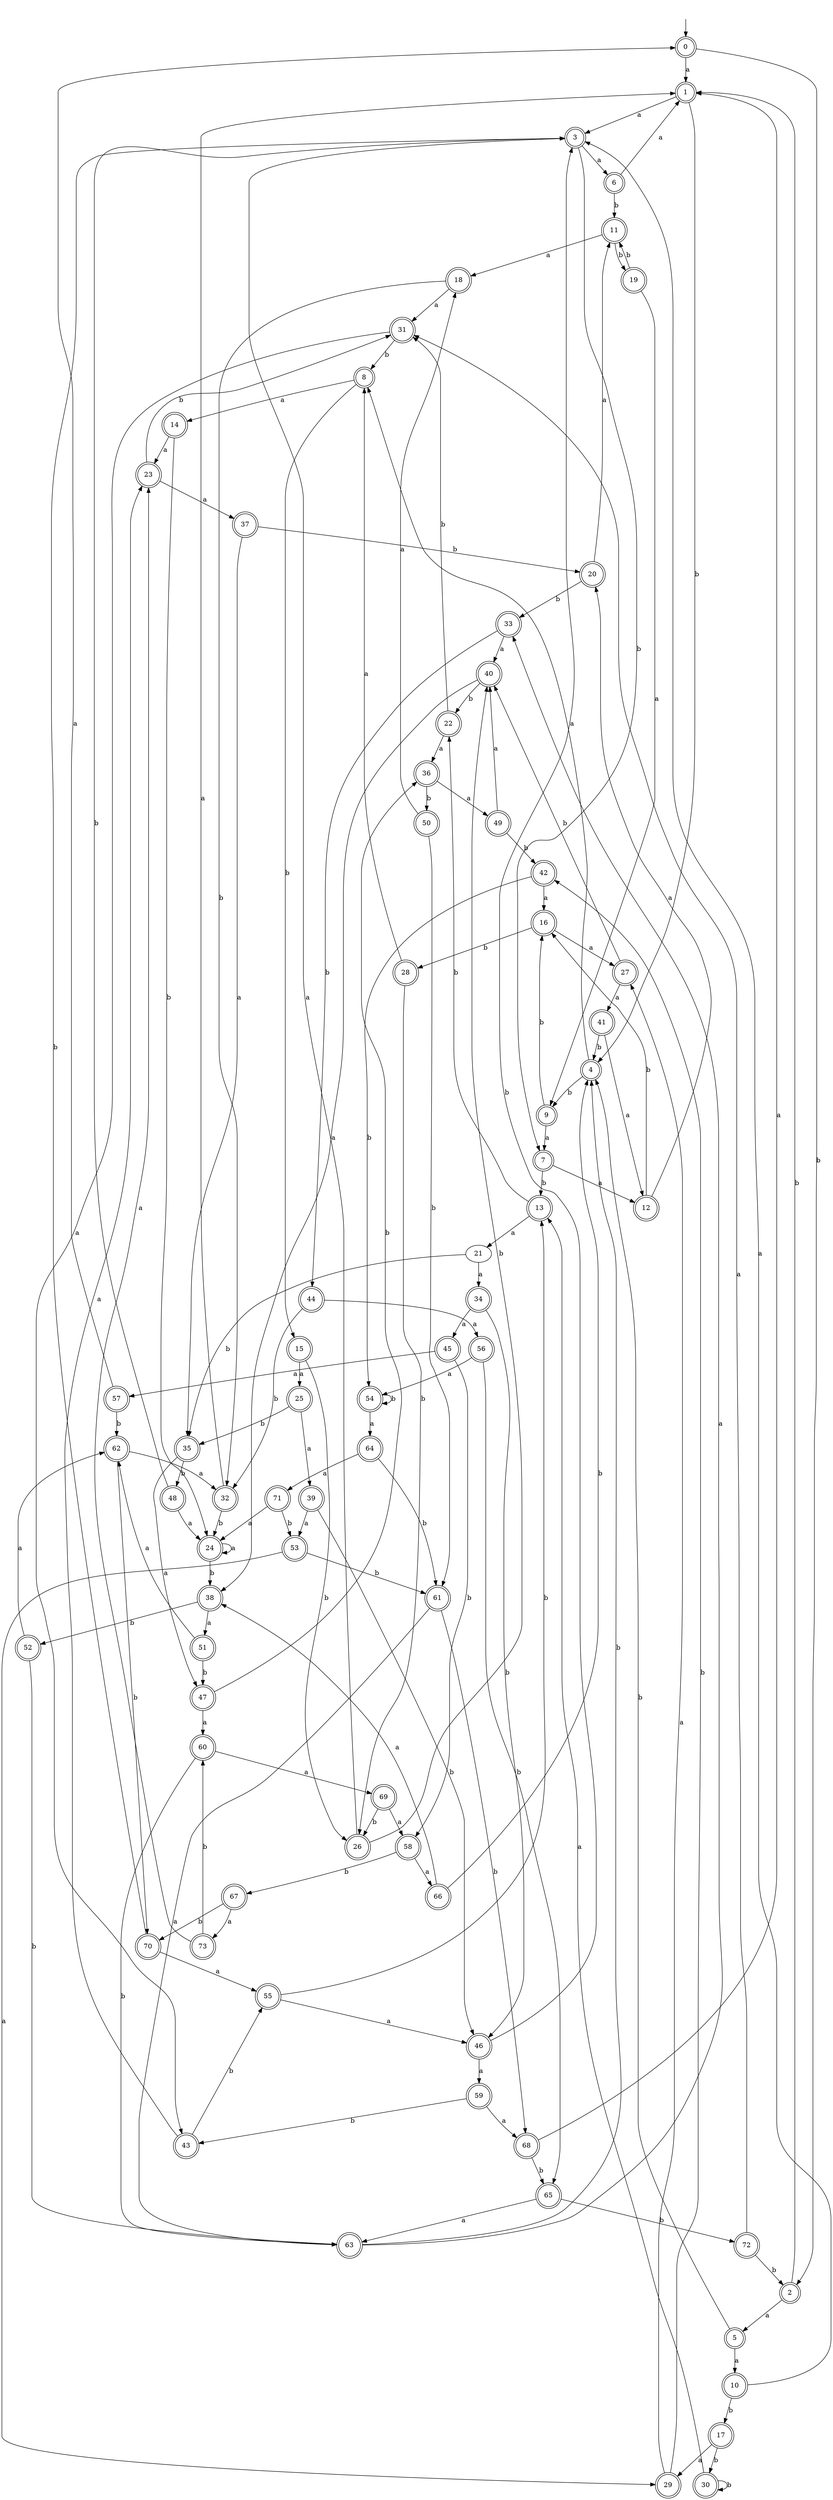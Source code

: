 digraph RandomDFA {
  __start0 [label="", shape=none];
  __start0 -> 0 [label=""];
  0 [shape=circle] [shape=doublecircle]
  0 -> 1 [label="a"]
  0 -> 2 [label="b"]
  1 [shape=doublecircle]
  1 -> 3 [label="a"]
  1 -> 4 [label="b"]
  2 [shape=doublecircle]
  2 -> 5 [label="a"]
  2 -> 1 [label="b"]
  3 [shape=doublecircle]
  3 -> 6 [label="a"]
  3 -> 7 [label="b"]
  4 [shape=doublecircle]
  4 -> 8 [label="a"]
  4 -> 9 [label="b"]
  5 [shape=doublecircle]
  5 -> 10 [label="a"]
  5 -> 4 [label="b"]
  6 [shape=doublecircle]
  6 -> 1 [label="a"]
  6 -> 11 [label="b"]
  7 [shape=doublecircle]
  7 -> 12 [label="a"]
  7 -> 13 [label="b"]
  8 [shape=doublecircle]
  8 -> 14 [label="a"]
  8 -> 15 [label="b"]
  9 [shape=doublecircle]
  9 -> 7 [label="a"]
  9 -> 16 [label="b"]
  10 [shape=doublecircle]
  10 -> 3 [label="a"]
  10 -> 17 [label="b"]
  11 [shape=doublecircle]
  11 -> 18 [label="a"]
  11 -> 19 [label="b"]
  12 [shape=doublecircle]
  12 -> 20 [label="a"]
  12 -> 16 [label="b"]
  13 [shape=doublecircle]
  13 -> 21 [label="a"]
  13 -> 22 [label="b"]
  14 [shape=doublecircle]
  14 -> 23 [label="a"]
  14 -> 24 [label="b"]
  15 [shape=doublecircle]
  15 -> 25 [label="a"]
  15 -> 26 [label="b"]
  16 [shape=doublecircle]
  16 -> 27 [label="a"]
  16 -> 28 [label="b"]
  17 [shape=doublecircle]
  17 -> 29 [label="a"]
  17 -> 30 [label="b"]
  18 [shape=doublecircle]
  18 -> 31 [label="a"]
  18 -> 32 [label="b"]
  19 [shape=doublecircle]
  19 -> 9 [label="a"]
  19 -> 11 [label="b"]
  20 [shape=doublecircle]
  20 -> 11 [label="a"]
  20 -> 33 [label="b"]
  21
  21 -> 34 [label="a"]
  21 -> 35 [label="b"]
  22 [shape=doublecircle]
  22 -> 36 [label="a"]
  22 -> 31 [label="b"]
  23 [shape=doublecircle]
  23 -> 37 [label="a"]
  23 -> 31 [label="b"]
  24 [shape=doublecircle]
  24 -> 24 [label="a"]
  24 -> 38 [label="b"]
  25 [shape=doublecircle]
  25 -> 39 [label="a"]
  25 -> 35 [label="b"]
  26 [shape=doublecircle]
  26 -> 3 [label="a"]
  26 -> 40 [label="b"]
  27 [shape=doublecircle]
  27 -> 41 [label="a"]
  27 -> 40 [label="b"]
  28 [shape=doublecircle]
  28 -> 8 [label="a"]
  28 -> 26 [label="b"]
  29 [shape=doublecircle]
  29 -> 27 [label="a"]
  29 -> 42 [label="b"]
  30 [shape=doublecircle]
  30 -> 13 [label="a"]
  30 -> 30 [label="b"]
  31 [shape=doublecircle]
  31 -> 43 [label="a"]
  31 -> 8 [label="b"]
  32 [shape=doublecircle]
  32 -> 1 [label="a"]
  32 -> 24 [label="b"]
  33 [shape=doublecircle]
  33 -> 40 [label="a"]
  33 -> 44 [label="b"]
  34 [shape=doublecircle]
  34 -> 45 [label="a"]
  34 -> 46 [label="b"]
  35 [shape=doublecircle]
  35 -> 47 [label="a"]
  35 -> 48 [label="b"]
  36 [shape=doublecircle]
  36 -> 49 [label="a"]
  36 -> 50 [label="b"]
  37 [shape=doublecircle]
  37 -> 35 [label="a"]
  37 -> 20 [label="b"]
  38 [shape=doublecircle]
  38 -> 51 [label="a"]
  38 -> 52 [label="b"]
  39 [shape=doublecircle]
  39 -> 53 [label="a"]
  39 -> 46 [label="b"]
  40 [shape=doublecircle]
  40 -> 38 [label="a"]
  40 -> 22 [label="b"]
  41 [shape=doublecircle]
  41 -> 12 [label="a"]
  41 -> 4 [label="b"]
  42 [shape=doublecircle]
  42 -> 16 [label="a"]
  42 -> 54 [label="b"]
  43 [shape=doublecircle]
  43 -> 23 [label="a"]
  43 -> 55 [label="b"]
  44 [shape=doublecircle]
  44 -> 56 [label="a"]
  44 -> 32 [label="b"]
  45 [shape=doublecircle]
  45 -> 57 [label="a"]
  45 -> 58 [label="b"]
  46 [shape=doublecircle]
  46 -> 59 [label="a"]
  46 -> 3 [label="b"]
  47 [shape=doublecircle]
  47 -> 60 [label="a"]
  47 -> 36 [label="b"]
  48 [shape=doublecircle]
  48 -> 24 [label="a"]
  48 -> 3 [label="b"]
  49 [shape=doublecircle]
  49 -> 40 [label="a"]
  49 -> 42 [label="b"]
  50 [shape=doublecircle]
  50 -> 18 [label="a"]
  50 -> 61 [label="b"]
  51 [shape=doublecircle]
  51 -> 62 [label="a"]
  51 -> 47 [label="b"]
  52 [shape=doublecircle]
  52 -> 62 [label="a"]
  52 -> 63 [label="b"]
  53 [shape=doublecircle]
  53 -> 29 [label="a"]
  53 -> 61 [label="b"]
  54 [shape=doublecircle]
  54 -> 64 [label="a"]
  54 -> 54 [label="b"]
  55 [shape=doublecircle]
  55 -> 46 [label="a"]
  55 -> 13 [label="b"]
  56 [shape=doublecircle]
  56 -> 54 [label="a"]
  56 -> 65 [label="b"]
  57 [shape=doublecircle]
  57 -> 0 [label="a"]
  57 -> 62 [label="b"]
  58 [shape=doublecircle]
  58 -> 66 [label="a"]
  58 -> 67 [label="b"]
  59 [shape=doublecircle]
  59 -> 68 [label="a"]
  59 -> 43 [label="b"]
  60 [shape=doublecircle]
  60 -> 69 [label="a"]
  60 -> 63 [label="b"]
  61 [shape=doublecircle]
  61 -> 63 [label="a"]
  61 -> 68 [label="b"]
  62 [shape=doublecircle]
  62 -> 32 [label="a"]
  62 -> 70 [label="b"]
  63 [shape=doublecircle]
  63 -> 33 [label="a"]
  63 -> 4 [label="b"]
  64 [shape=doublecircle]
  64 -> 71 [label="a"]
  64 -> 61 [label="b"]
  65 [shape=doublecircle]
  65 -> 63 [label="a"]
  65 -> 72 [label="b"]
  66 [shape=doublecircle]
  66 -> 38 [label="a"]
  66 -> 4 [label="b"]
  67 [shape=doublecircle]
  67 -> 73 [label="a"]
  67 -> 70 [label="b"]
  68 [shape=doublecircle]
  68 -> 1 [label="a"]
  68 -> 65 [label="b"]
  69 [shape=doublecircle]
  69 -> 58 [label="a"]
  69 -> 26 [label="b"]
  70 [shape=doublecircle]
  70 -> 55 [label="a"]
  70 -> 3 [label="b"]
  71 [shape=doublecircle]
  71 -> 24 [label="a"]
  71 -> 53 [label="b"]
  72 [shape=doublecircle]
  72 -> 31 [label="a"]
  72 -> 2 [label="b"]
  73 [shape=doublecircle]
  73 -> 23 [label="a"]
  73 -> 60 [label="b"]
}
